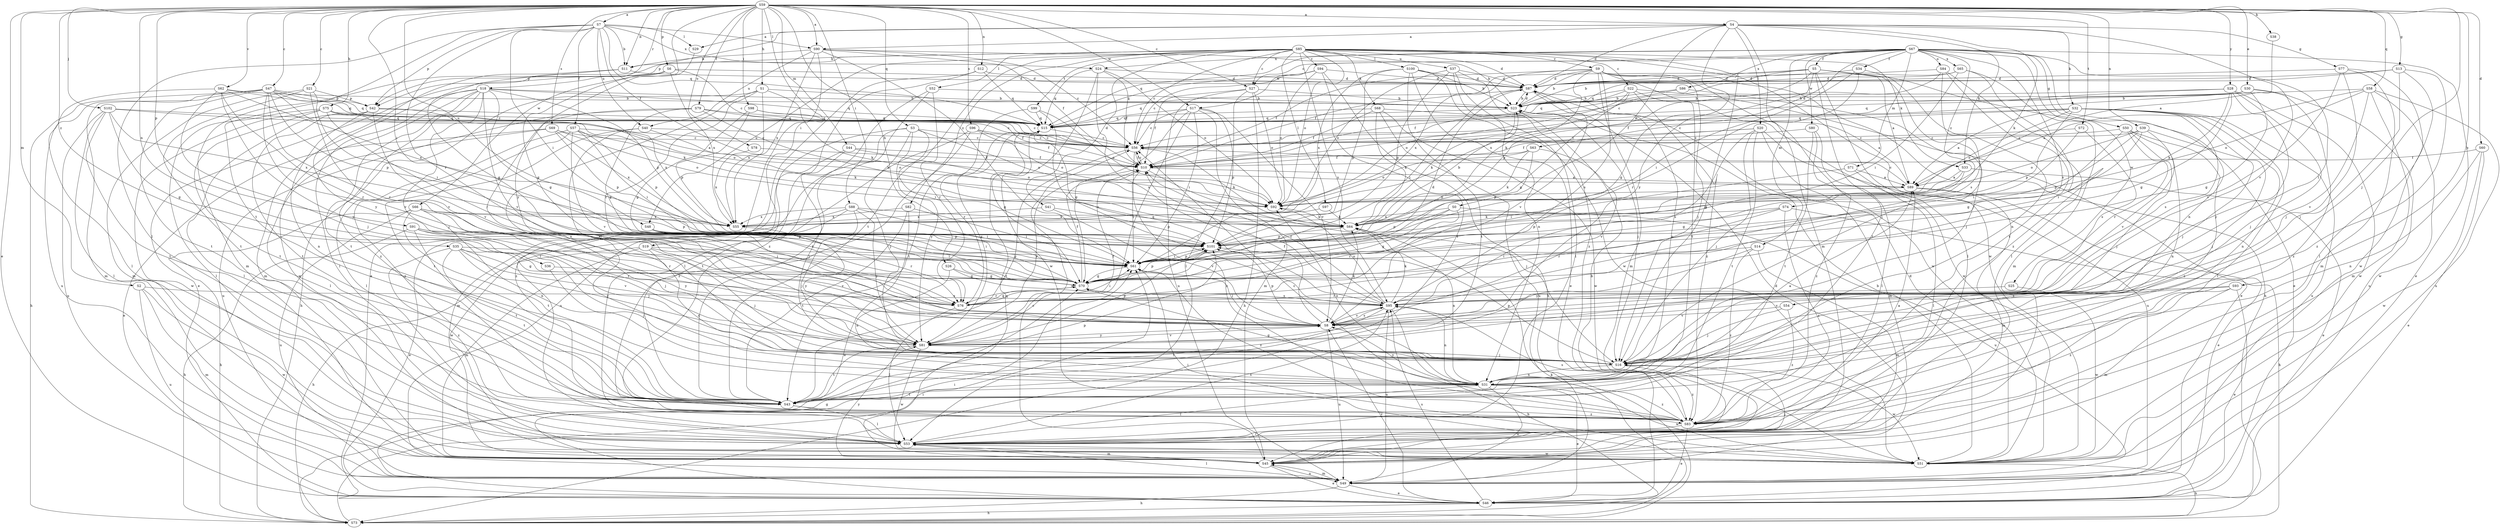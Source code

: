 strict digraph  {
S59;
S67;
S85;
S4;
S7;
S90;
S89;
S11;
S23;
S21;
S47;
S27;
S22;
S56;
S60;
S63;
S41;
S87;
S30;
S46;
S79;
S5;
S34;
S57;
S10;
S13;
S50;
S77;
S70;
S75;
S1;
S26;
S73;
S19;
S98;
S88;
S61;
S102;
S16;
S38;
S68;
S33;
S32;
S64;
S54;
S52;
S97;
S100;
S20;
S29;
S53;
S44;
S2;
S71;
S14;
S45;
S36;
S12;
S39;
S31;
S78;
S84;
S92;
S6;
S91;
S93;
S42;
S101;
S58;
S3;
S15;
S18;
S0;
S76;
S96;
S69;
S95;
S72;
S99;
S43;
S48;
S37;
S40;
S49;
S62;
S9;
S94;
S8;
S66;
S17;
S80;
S25;
S51;
S86;
S65;
S24;
S55;
S28;
S81;
S35;
S74;
S82;
S83;
S59 -> S4  [label=a];
S59 -> S7  [label=a];
S59 -> S90  [label=a];
S59 -> S11  [label=b];
S59 -> S21  [label=c];
S59 -> S47  [label=c];
S59 -> S27  [label=c];
S59 -> S60  [label=d];
S59 -> S30  [label=e];
S59 -> S46  [label=e];
S59 -> S79  [label=f];
S59 -> S13  [label=g];
S59 -> S75  [label=h];
S59 -> S1  [label=h];
S59 -> S26  [label=h];
S59 -> S19  [label=i];
S59 -> S98  [label=i];
S59 -> S88  [label=i];
S59 -> S61  [label=i];
S59 -> S102  [label=j];
S59 -> S16  [label=j];
S59 -> S38  [label=k];
S59 -> S44  [label=m];
S59 -> S2  [label=m];
S59 -> S36  [label=n];
S59 -> S12  [label=n];
S59 -> S39  [label=n];
S59 -> S78  [label=o];
S59 -> S6  [label=p];
S59 -> S91  [label=p];
S59 -> S93  [label=p];
S59 -> S58  [label=q];
S59 -> S3  [label=q];
S59 -> S18  [label=r];
S59 -> S96  [label=s];
S59 -> S69  [label=s];
S59 -> S72  [label=t];
S59 -> S48  [label=u];
S59 -> S62  [label=v];
S59 -> S66  [label=w];
S59 -> S17  [label=w];
S59 -> S28  [label=y];
S59 -> S35  [label=z];
S67 -> S27  [label=c];
S67 -> S63  [label=d];
S67 -> S46  [label=e];
S67 -> S5  [label=f];
S67 -> S34  [label=f];
S67 -> S50  [label=g];
S67 -> S54  [label=l];
S67 -> S71  [label=m];
S67 -> S14  [label=m];
S67 -> S31  [label=n];
S67 -> S84  [label=o];
S67 -> S15  [label=q];
S67 -> S95  [label=s];
S67 -> S17  [label=w];
S67 -> S80  [label=w];
S67 -> S25  [label=w];
S67 -> S86  [label=x];
S67 -> S65  [label=x];
S67 -> S24  [label=x];
S67 -> S74  [label=z];
S85 -> S11  [label=b];
S85 -> S27  [label=c];
S85 -> S22  [label=c];
S85 -> S56  [label=c];
S85 -> S41  [label=d];
S85 -> S87  [label=d];
S85 -> S16  [label=j];
S85 -> S68  [label=k];
S85 -> S33  [label=k];
S85 -> S52  [label=l];
S85 -> S97  [label=l];
S85 -> S100  [label=l];
S85 -> S92  [label=o];
S85 -> S42  [label=p];
S85 -> S95  [label=s];
S85 -> S99  [label=t];
S85 -> S43  [label=t];
S85 -> S48  [label=u];
S85 -> S37  [label=u];
S85 -> S9  [label=v];
S85 -> S94  [label=v];
S85 -> S51  [label=w];
S85 -> S82  [label=z];
S4 -> S90  [label=a];
S4 -> S87  [label=d];
S4 -> S77  [label=g];
S4 -> S33  [label=k];
S4 -> S32  [label=k];
S4 -> S64  [label=k];
S4 -> S20  [label=l];
S4 -> S29  [label=l];
S4 -> S45  [label=m];
S4 -> S42  [label=p];
S4 -> S0  [label=r];
S4 -> S8  [label=v];
S4 -> S81  [label=y];
S7 -> S90  [label=a];
S7 -> S11  [label=b];
S7 -> S57  [label=f];
S7 -> S10  [label=f];
S7 -> S61  [label=i];
S7 -> S29  [label=l];
S7 -> S53  [label=l];
S7 -> S42  [label=p];
S7 -> S15  [label=q];
S7 -> S76  [label=r];
S7 -> S43  [label=t];
S7 -> S40  [label=u];
S7 -> S24  [label=x];
S90 -> S11  [label=b];
S90 -> S23  [label=b];
S90 -> S56  [label=c];
S90 -> S46  [label=e];
S90 -> S10  [label=f];
S90 -> S61  [label=i];
S90 -> S40  [label=u];
S90 -> S55  [label=x];
S89 -> S56  [label=c];
S89 -> S46  [label=e];
S89 -> S45  [label=m];
S89 -> S92  [label=o];
S11 -> S87  [label=d];
S11 -> S70  [label=g];
S11 -> S81  [label=y];
S23 -> S87  [label=d];
S23 -> S16  [label=j];
S23 -> S64  [label=k];
S23 -> S15  [label=q];
S21 -> S61  [label=i];
S21 -> S45  [label=m];
S21 -> S42  [label=p];
S21 -> S43  [label=t];
S21 -> S8  [label=v];
S47 -> S56  [label=c];
S47 -> S73  [label=h];
S47 -> S64  [label=k];
S47 -> S45  [label=m];
S47 -> S42  [label=p];
S47 -> S101  [label=p];
S47 -> S15  [label=q];
S47 -> S76  [label=r];
S47 -> S43  [label=t];
S47 -> S49  [label=u];
S47 -> S8  [label=v];
S27 -> S23  [label=b];
S27 -> S10  [label=f];
S27 -> S73  [label=h];
S27 -> S53  [label=l];
S27 -> S92  [label=o];
S27 -> S49  [label=u];
S22 -> S23  [label=b];
S22 -> S46  [label=e];
S22 -> S70  [label=g];
S22 -> S92  [label=o];
S22 -> S15  [label=q];
S22 -> S51  [label=w];
S22 -> S83  [label=z];
S56 -> S10  [label=f];
S56 -> S64  [label=k];
S56 -> S43  [label=t];
S56 -> S83  [label=z];
S60 -> S46  [label=e];
S60 -> S10  [label=f];
S60 -> S31  [label=n];
S60 -> S51  [label=w];
S63 -> S10  [label=f];
S63 -> S64  [label=k];
S63 -> S92  [label=o];
S63 -> S101  [label=p];
S63 -> S8  [label=v];
S41 -> S101  [label=p];
S41 -> S8  [label=v];
S41 -> S55  [label=x];
S87 -> S23  [label=b];
S87 -> S61  [label=i];
S87 -> S31  [label=n];
S87 -> S15  [label=q];
S87 -> S8  [label=v];
S30 -> S23  [label=b];
S30 -> S56  [label=c];
S30 -> S10  [label=f];
S30 -> S70  [label=g];
S30 -> S49  [label=u];
S30 -> S83  [label=z];
S46 -> S73  [label=h];
S46 -> S61  [label=i];
S46 -> S95  [label=s];
S46 -> S8  [label=v];
S79 -> S10  [label=f];
S79 -> S70  [label=g];
S79 -> S16  [label=j];
S79 -> S64  [label=k];
S79 -> S15  [label=q];
S79 -> S49  [label=u];
S5 -> S89  [label=a];
S5 -> S87  [label=d];
S5 -> S46  [label=e];
S5 -> S10  [label=f];
S5 -> S70  [label=g];
S5 -> S16  [label=j];
S5 -> S53  [label=l];
S5 -> S101  [label=p];
S5 -> S43  [label=t];
S5 -> S55  [label=x];
S34 -> S87  [label=d];
S34 -> S61  [label=i];
S34 -> S31  [label=n];
S34 -> S76  [label=r];
S57 -> S56  [label=c];
S57 -> S61  [label=i];
S57 -> S64  [label=k];
S57 -> S53  [label=l];
S57 -> S101  [label=p];
S57 -> S8  [label=v];
S57 -> S83  [label=z];
S10 -> S89  [label=a];
S10 -> S56  [label=c];
S10 -> S61  [label=i];
S10 -> S16  [label=j];
S10 -> S81  [label=y];
S13 -> S87  [label=d];
S13 -> S16  [label=j];
S13 -> S53  [label=l];
S13 -> S15  [label=q];
S13 -> S83  [label=z];
S50 -> S56  [label=c];
S50 -> S70  [label=g];
S50 -> S16  [label=j];
S50 -> S31  [label=n];
S50 -> S76  [label=r];
S50 -> S83  [label=z];
S77 -> S87  [label=d];
S77 -> S16  [label=j];
S77 -> S45  [label=m];
S77 -> S8  [label=v];
S77 -> S51  [label=w];
S70 -> S87  [label=d];
S70 -> S10  [label=f];
S70 -> S101  [label=p];
S70 -> S76  [label=r];
S70 -> S95  [label=s];
S75 -> S56  [label=c];
S75 -> S53  [label=l];
S75 -> S92  [label=o];
S75 -> S15  [label=q];
S75 -> S76  [label=r];
S75 -> S43  [label=t];
S75 -> S51  [label=w];
S1 -> S23  [label=b];
S1 -> S73  [label=h];
S1 -> S64  [label=k];
S1 -> S31  [label=n];
S1 -> S76  [label=r];
S1 -> S55  [label=x];
S26 -> S70  [label=g];
S26 -> S31  [label=n];
S26 -> S95  [label=s];
S73 -> S70  [label=g];
S73 -> S61  [label=i];
S73 -> S64  [label=k];
S19 -> S73  [label=h];
S19 -> S61  [label=i];
S19 -> S16  [label=j];
S19 -> S45  [label=m];
S19 -> S31  [label=n];
S19 -> S8  [label=v];
S98 -> S56  [label=c];
S98 -> S70  [label=g];
S98 -> S101  [label=p];
S98 -> S15  [label=q];
S88 -> S46  [label=e];
S88 -> S61  [label=i];
S88 -> S16  [label=j];
S88 -> S64  [label=k];
S88 -> S51  [label=w];
S88 -> S55  [label=x];
S88 -> S81  [label=y];
S61 -> S70  [label=g];
S61 -> S101  [label=p];
S61 -> S83  [label=z];
S102 -> S89  [label=a];
S102 -> S70  [label=g];
S102 -> S53  [label=l];
S102 -> S15  [label=q];
S102 -> S43  [label=t];
S102 -> S49  [label=u];
S102 -> S55  [label=x];
S16 -> S31  [label=n];
S16 -> S101  [label=p];
S16 -> S51  [label=w];
S16 -> S83  [label=z];
S38 -> S89  [label=a];
S68 -> S89  [label=a];
S68 -> S10  [label=f];
S68 -> S64  [label=k];
S68 -> S15  [label=q];
S68 -> S49  [label=u];
S68 -> S51  [label=w];
S33 -> S89  [label=a];
S33 -> S46  [label=e];
S33 -> S70  [label=g];
S33 -> S101  [label=p];
S32 -> S89  [label=a];
S32 -> S56  [label=c];
S32 -> S16  [label=j];
S32 -> S53  [label=l];
S32 -> S31  [label=n];
S32 -> S92  [label=o];
S32 -> S101  [label=p];
S32 -> S15  [label=q];
S32 -> S95  [label=s];
S32 -> S49  [label=u];
S64 -> S23  [label=b];
S64 -> S31  [label=n];
S64 -> S101  [label=p];
S54 -> S16  [label=j];
S54 -> S8  [label=v];
S54 -> S83  [label=z];
S52 -> S23  [label=b];
S52 -> S53  [label=l];
S52 -> S76  [label=r];
S52 -> S43  [label=t];
S97 -> S61  [label=i];
S97 -> S64  [label=k];
S100 -> S23  [label=b];
S100 -> S87  [label=d];
S100 -> S46  [label=e];
S100 -> S101  [label=p];
S100 -> S43  [label=t];
S100 -> S51  [label=w];
S100 -> S55  [label=x];
S20 -> S56  [label=c];
S20 -> S10  [label=f];
S20 -> S16  [label=j];
S20 -> S45  [label=m];
S20 -> S95  [label=s];
S20 -> S43  [label=t];
S20 -> S49  [label=u];
S29 -> S81  [label=y];
S53 -> S23  [label=b];
S53 -> S45  [label=m];
S53 -> S95  [label=s];
S53 -> S51  [label=w];
S44 -> S10  [label=f];
S44 -> S16  [label=j];
S44 -> S45  [label=m];
S44 -> S92  [label=o];
S2 -> S45  [label=m];
S2 -> S95  [label=s];
S2 -> S49  [label=u];
S2 -> S51  [label=w];
S71 -> S89  [label=a];
S71 -> S61  [label=i];
S71 -> S53  [label=l];
S14 -> S61  [label=i];
S14 -> S45  [label=m];
S14 -> S81  [label=y];
S14 -> S83  [label=z];
S45 -> S56  [label=c];
S45 -> S46  [label=e];
S45 -> S16  [label=j];
S45 -> S15  [label=q];
S45 -> S49  [label=u];
S45 -> S81  [label=y];
S36 -> S70  [label=g];
S36 -> S16  [label=j];
S12 -> S87  [label=d];
S12 -> S53  [label=l];
S12 -> S15  [label=q];
S12 -> S83  [label=z];
S39 -> S56  [label=c];
S39 -> S61  [label=i];
S39 -> S16  [label=j];
S39 -> S92  [label=o];
S39 -> S101  [label=p];
S39 -> S8  [label=v];
S31 -> S89  [label=a];
S31 -> S46  [label=e];
S31 -> S70  [label=g];
S31 -> S53  [label=l];
S31 -> S92  [label=o];
S31 -> S43  [label=t];
S31 -> S49  [label=u];
S31 -> S8  [label=v];
S31 -> S51  [label=w];
S31 -> S83  [label=z];
S78 -> S10  [label=f];
S78 -> S55  [label=x];
S84 -> S56  [label=c];
S84 -> S87  [label=d];
S84 -> S53  [label=l];
S84 -> S95  [label=s];
S84 -> S43  [label=t];
S92 -> S64  [label=k];
S6 -> S56  [label=c];
S6 -> S87  [label=d];
S6 -> S46  [label=e];
S6 -> S70  [label=g];
S6 -> S45  [label=m];
S6 -> S55  [label=x];
S91 -> S73  [label=h];
S91 -> S16  [label=j];
S91 -> S101  [label=p];
S91 -> S76  [label=r];
S91 -> S43  [label=t];
S91 -> S81  [label=y];
S93 -> S46  [label=e];
S93 -> S45  [label=m];
S93 -> S95  [label=s];
S93 -> S8  [label=v];
S93 -> S83  [label=z];
S42 -> S53  [label=l];
S42 -> S31  [label=n];
S42 -> S15  [label=q];
S42 -> S43  [label=t];
S42 -> S8  [label=v];
S42 -> S55  [label=x];
S101 -> S61  [label=i];
S58 -> S89  [label=a];
S58 -> S23  [label=b];
S58 -> S45  [label=m];
S58 -> S92  [label=o];
S58 -> S49  [label=u];
S58 -> S8  [label=v];
S58 -> S51  [label=w];
S3 -> S56  [label=c];
S3 -> S61  [label=i];
S3 -> S16  [label=j];
S3 -> S92  [label=o];
S3 -> S43  [label=t];
S3 -> S81  [label=y];
S3 -> S83  [label=z];
S15 -> S56  [label=c];
S15 -> S70  [label=g];
S15 -> S76  [label=r];
S15 -> S81  [label=y];
S18 -> S23  [label=b];
S18 -> S70  [label=g];
S18 -> S16  [label=j];
S18 -> S53  [label=l];
S18 -> S45  [label=m];
S18 -> S101  [label=p];
S18 -> S15  [label=q];
S18 -> S43  [label=t];
S18 -> S8  [label=v];
S18 -> S51  [label=w];
S18 -> S83  [label=z];
S0 -> S70  [label=g];
S0 -> S101  [label=p];
S0 -> S76  [label=r];
S0 -> S49  [label=u];
S0 -> S55  [label=x];
S76 -> S70  [label=g];
S76 -> S61  [label=i];
S76 -> S53  [label=l];
S96 -> S56  [label=c];
S96 -> S10  [label=f];
S96 -> S92  [label=o];
S96 -> S49  [label=u];
S96 -> S83  [label=z];
S69 -> S56  [label=c];
S69 -> S46  [label=e];
S69 -> S53  [label=l];
S69 -> S92  [label=o];
S69 -> S101  [label=p];
S69 -> S55  [label=x];
S95 -> S10  [label=f];
S95 -> S73  [label=h];
S95 -> S64  [label=k];
S95 -> S31  [label=n];
S95 -> S92  [label=o];
S95 -> S15  [label=q];
S95 -> S43  [label=t];
S95 -> S49  [label=u];
S95 -> S8  [label=v];
S72 -> S56  [label=c];
S72 -> S61  [label=i];
S72 -> S95  [label=s];
S99 -> S92  [label=o];
S99 -> S15  [label=q];
S99 -> S95  [label=s];
S99 -> S43  [label=t];
S43 -> S53  [label=l];
S43 -> S101  [label=p];
S43 -> S83  [label=z];
S48 -> S70  [label=g];
S48 -> S61  [label=i];
S48 -> S101  [label=p];
S48 -> S76  [label=r];
S37 -> S87  [label=d];
S37 -> S53  [label=l];
S37 -> S31  [label=n];
S37 -> S92  [label=o];
S37 -> S101  [label=p];
S37 -> S83  [label=z];
S40 -> S56  [label=c];
S40 -> S92  [label=o];
S40 -> S43  [label=t];
S40 -> S81  [label=y];
S49 -> S87  [label=d];
S49 -> S46  [label=e];
S49 -> S73  [label=h];
S49 -> S53  [label=l];
S49 -> S45  [label=m];
S62 -> S23  [label=b];
S62 -> S16  [label=j];
S62 -> S53  [label=l];
S62 -> S15  [label=q];
S62 -> S76  [label=r];
S62 -> S55  [label=x];
S62 -> S81  [label=y];
S9 -> S23  [label=b];
S9 -> S87  [label=d];
S9 -> S10  [label=f];
S9 -> S73  [label=h];
S9 -> S16  [label=j];
S9 -> S64  [label=k];
S9 -> S45  [label=m];
S9 -> S95  [label=s];
S9 -> S43  [label=t];
S9 -> S51  [label=w];
S9 -> S55  [label=x];
S94 -> S56  [label=c];
S94 -> S87  [label=d];
S94 -> S73  [label=h];
S94 -> S92  [label=o];
S94 -> S15  [label=q];
S94 -> S43  [label=t];
S8 -> S10  [label=f];
S8 -> S61  [label=i];
S8 -> S64  [label=k];
S8 -> S101  [label=p];
S8 -> S95  [label=s];
S8 -> S49  [label=u];
S8 -> S81  [label=y];
S66 -> S73  [label=h];
S66 -> S16  [label=j];
S66 -> S31  [label=n];
S66 -> S101  [label=p];
S66 -> S43  [label=t];
S66 -> S49  [label=u];
S66 -> S55  [label=x];
S17 -> S56  [label=c];
S17 -> S70  [label=g];
S17 -> S61  [label=i];
S17 -> S45  [label=m];
S17 -> S101  [label=p];
S17 -> S15  [label=q];
S17 -> S8  [label=v];
S17 -> S81  [label=y];
S80 -> S56  [label=c];
S80 -> S53  [label=l];
S80 -> S43  [label=t];
S80 -> S83  [label=z];
S25 -> S76  [label=r];
S25 -> S51  [label=w];
S51 -> S23  [label=b];
S51 -> S87  [label=d];
S51 -> S73  [label=h];
S51 -> S61  [label=i];
S86 -> S23  [label=b];
S86 -> S10  [label=f];
S86 -> S16  [label=j];
S65 -> S23  [label=b];
S65 -> S87  [label=d];
S65 -> S61  [label=i];
S65 -> S45  [label=m];
S65 -> S83  [label=z];
S24 -> S87  [label=d];
S24 -> S10  [label=f];
S24 -> S92  [label=o];
S24 -> S15  [label=q];
S24 -> S95  [label=s];
S24 -> S51  [label=w];
S55 -> S81  [label=y];
S28 -> S23  [label=b];
S28 -> S70  [label=g];
S28 -> S16  [label=j];
S28 -> S64  [label=k];
S28 -> S15  [label=q];
S28 -> S51  [label=w];
S28 -> S81  [label=y];
S81 -> S10  [label=f];
S81 -> S16  [label=j];
S81 -> S101  [label=p];
S81 -> S43  [label=t];
S81 -> S8  [label=v];
S81 -> S51  [label=w];
S35 -> S70  [label=g];
S35 -> S61  [label=i];
S35 -> S76  [label=r];
S35 -> S43  [label=t];
S35 -> S8  [label=v];
S35 -> S81  [label=y];
S35 -> S83  [label=z];
S74 -> S73  [label=h];
S74 -> S64  [label=k];
S74 -> S101  [label=p];
S74 -> S76  [label=r];
S74 -> S83  [label=z];
S82 -> S46  [label=e];
S82 -> S61  [label=i];
S82 -> S43  [label=t];
S82 -> S55  [label=x];
S83 -> S89  [label=a];
S83 -> S56  [label=c];
S83 -> S46  [label=e];
S83 -> S53  [label=l];
S83 -> S95  [label=s];
}
